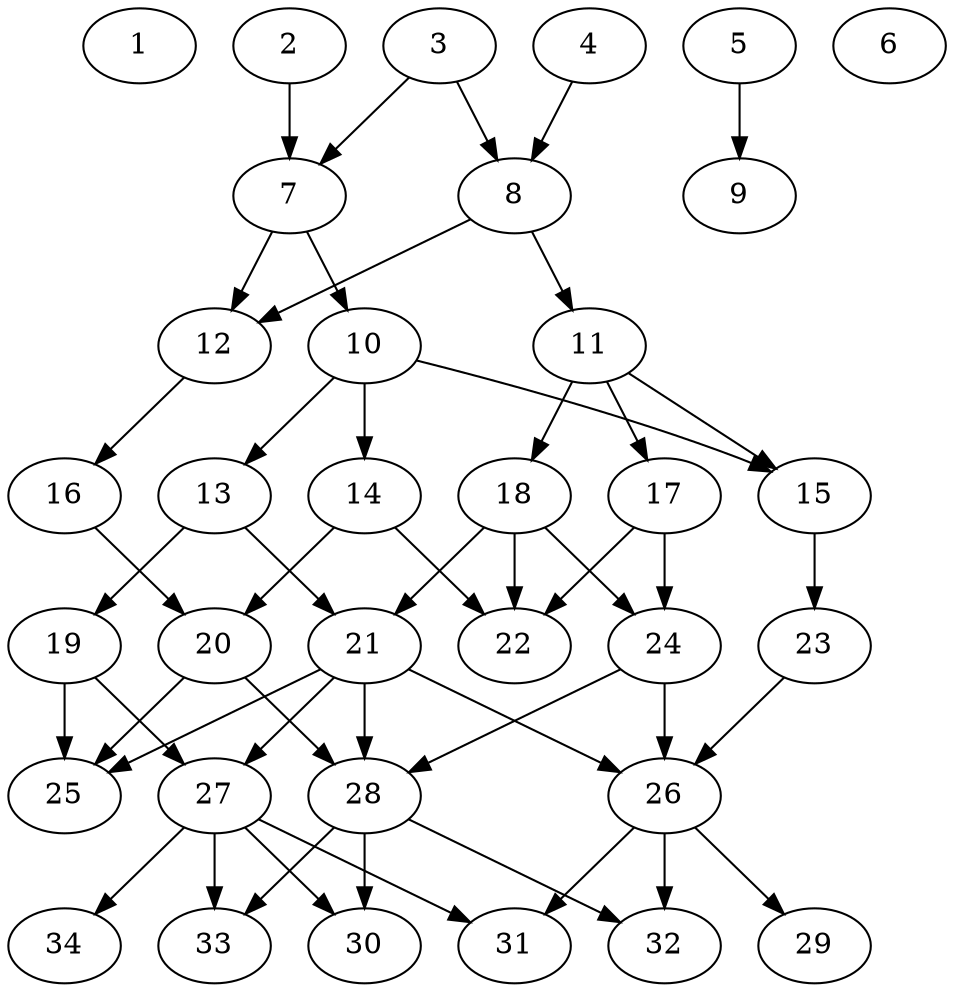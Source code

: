 // DAG (tier=2-normal, mode=data, n=34, ccr=0.421, fat=0.580, density=0.523, regular=0.435, jump=0.135, mindata=2097152, maxdata=16777216)
// DAG automatically generated by daggen at Sun Aug 24 16:33:34 2025
// /home/ermia/Project/Environments/daggen/bin/daggen --dot --ccr 0.421 --fat 0.580 --regular 0.435 --density 0.523 --jump 0.135 --mindata 2097152 --maxdata 16777216 -n 34 
digraph G {
  1 [size="114385175163445744", alpha="0.01", expect_size="57192587581722872"]
  2 [size="72390753577336832000", alpha="0.17", expect_size="36195376788668416000"]
  2 -> 7 [size ="138956452659200"]
  3 [size="19157001774596296", alpha="0.14", expect_size="9578500887298148"]
  3 -> 7 [size ="794990267596800"]
  3 -> 8 [size ="794990267596800"]
  4 [size="33703312772923200", alpha="0.02", expect_size="16851656386461600"]
  4 -> 8 [size ="1408964021452800"]
  5 [size="84029208706184800", alpha="0.10", expect_size="42014604353092400"]
  5 -> 9 [size ="1555666716065792"]
  6 [size="139888760121415600", alpha="0.01", expect_size="69944380060707800"]
  7 [size="4467680043535848964096", alpha="0.09", expect_size="2233840021767924482048"]
  7 -> 10 [size ="2170091416322048"]
  7 -> 12 [size ="2170091416322048"]
  8 [size="7734355606036856", alpha="0.04", expect_size="3867177803018428"]
  8 -> 11 [size ="310708973600768"]
  8 -> 12 [size ="310708973600768"]
  9 [size="7047186580405382", alpha="0.08", expect_size="3523593290202691"]
  10 [size="189984029558236512256", alpha="0.16", expect_size="94992014779118256128"]
  10 -> 13 [size ="264383724781568"]
  10 -> 14 [size ="264383724781568"]
  10 -> 15 [size ="264383724781568"]
  11 [size="108587208794692832", alpha="0.15", expect_size="54293604397346416"]
  11 -> 15 [size ="2204768982269952"]
  11 -> 17 [size ="2204768982269952"]
  11 -> 18 [size ="2204768982269952"]
  12 [size="39515619497890408", alpha="0.17", expect_size="19757809748945204"]
  12 -> 16 [size ="46207883804672"]
  13 [size="129634401658692528", alpha="0.02", expect_size="64817200829346264"]
  13 -> 19 [size ="57012746452992"]
  13 -> 21 [size ="57012746452992"]
  14 [size="343009408086016262144", alpha="0.06", expect_size="171504704043008131072"]
  14 -> 20 [size ="392007168032768"]
  14 -> 22 [size ="392007168032768"]
  15 [size="2299019383169042176", alpha="0.03", expect_size="1149509691584521088"]
  15 -> 23 [size ="1846141570252800"]
  16 [size="2733370370924248576", alpha="0.17", expect_size="1366685185462124288"]
  16 -> 20 [size ="1016129166245888"]
  17 [size="472417654375609984", alpha="0.10", expect_size="236208827187804992"]
  17 -> 22 [size ="258576358572032"]
  17 -> 24 [size ="258576358572032"]
  18 [size="490543401967434432", alpha="0.05", expect_size="245271700983717216"]
  18 -> 21 [size ="315217883955200"]
  18 -> 22 [size ="315217883955200"]
  18 -> 24 [size ="315217883955200"]
  19 [size="137874319408627712000", alpha="0.05", expect_size="68937159704313856000"]
  19 -> 25 [size ="213507060531200"]
  19 -> 27 [size ="213507060531200"]
  20 [size="5787896237125657600", alpha="0.20", expect_size="2893948118562828800"]
  20 -> 25 [size ="2083806739693568"]
  20 -> 28 [size ="2083806739693568"]
  21 [size="1900784631365660311552", alpha="0.01", expect_size="950392315682830155776"]
  21 -> 25 [size ="1227567159836672"]
  21 -> 26 [size ="1227567159836672"]
  21 -> 27 [size ="1227567159836672"]
  21 -> 28 [size ="1227567159836672"]
  22 [size="706663340047734912", alpha="0.07", expect_size="353331670023867456"]
  23 [size="14993628556530300", alpha="0.05", expect_size="7496814278265150"]
  23 -> 26 [size ="987345880875008"]
  24 [size="99033830652102064", alpha="0.05", expect_size="49516915326051032"]
  24 -> 26 [size ="40637780983808"]
  24 -> 28 [size ="40637780983808"]
  25 [size="818123557173048064", alpha="0.15", expect_size="409061778586524032"]
  26 [size="711345427312809728", alpha="0.00", expect_size="355672713656404864"]
  26 -> 29 [size ="1579288339939328"]
  26 -> 31 [size ="1579288339939328"]
  26 -> 32 [size ="1579288339939328"]
  27 [size="2372646654181376000000", alpha="0.14", expect_size="1186323327090688000000"]
  27 -> 30 [size ="1423132590080000"]
  27 -> 31 [size ="1423132590080000"]
  27 -> 33 [size ="1423132590080000"]
  27 -> 34 [size ="1423132590080000"]
  28 [size="4070102516577612070912", alpha="0.13", expect_size="2035051258288806035456"]
  28 -> 30 [size ="2039358383194112"]
  28 -> 32 [size ="2039358383194112"]
  28 -> 33 [size ="2039358383194112"]
  29 [size="3061651393748925440", alpha="0.03", expect_size="1530825696874462720"]
  30 [size="51816492430926856", alpha="0.15", expect_size="25908246215463428"]
  31 [size="1513116076958406", alpha="0.03", expect_size="756558038479203"]
  32 [size="24058355885005592", alpha="0.08", expect_size="12029177942502796"]
  33 [size="563684432302898675712", alpha="0.05", expect_size="281842216151449337856"]
  34 [size="3603291675163134", alpha="0.19", expect_size="1801645837581567"]
}